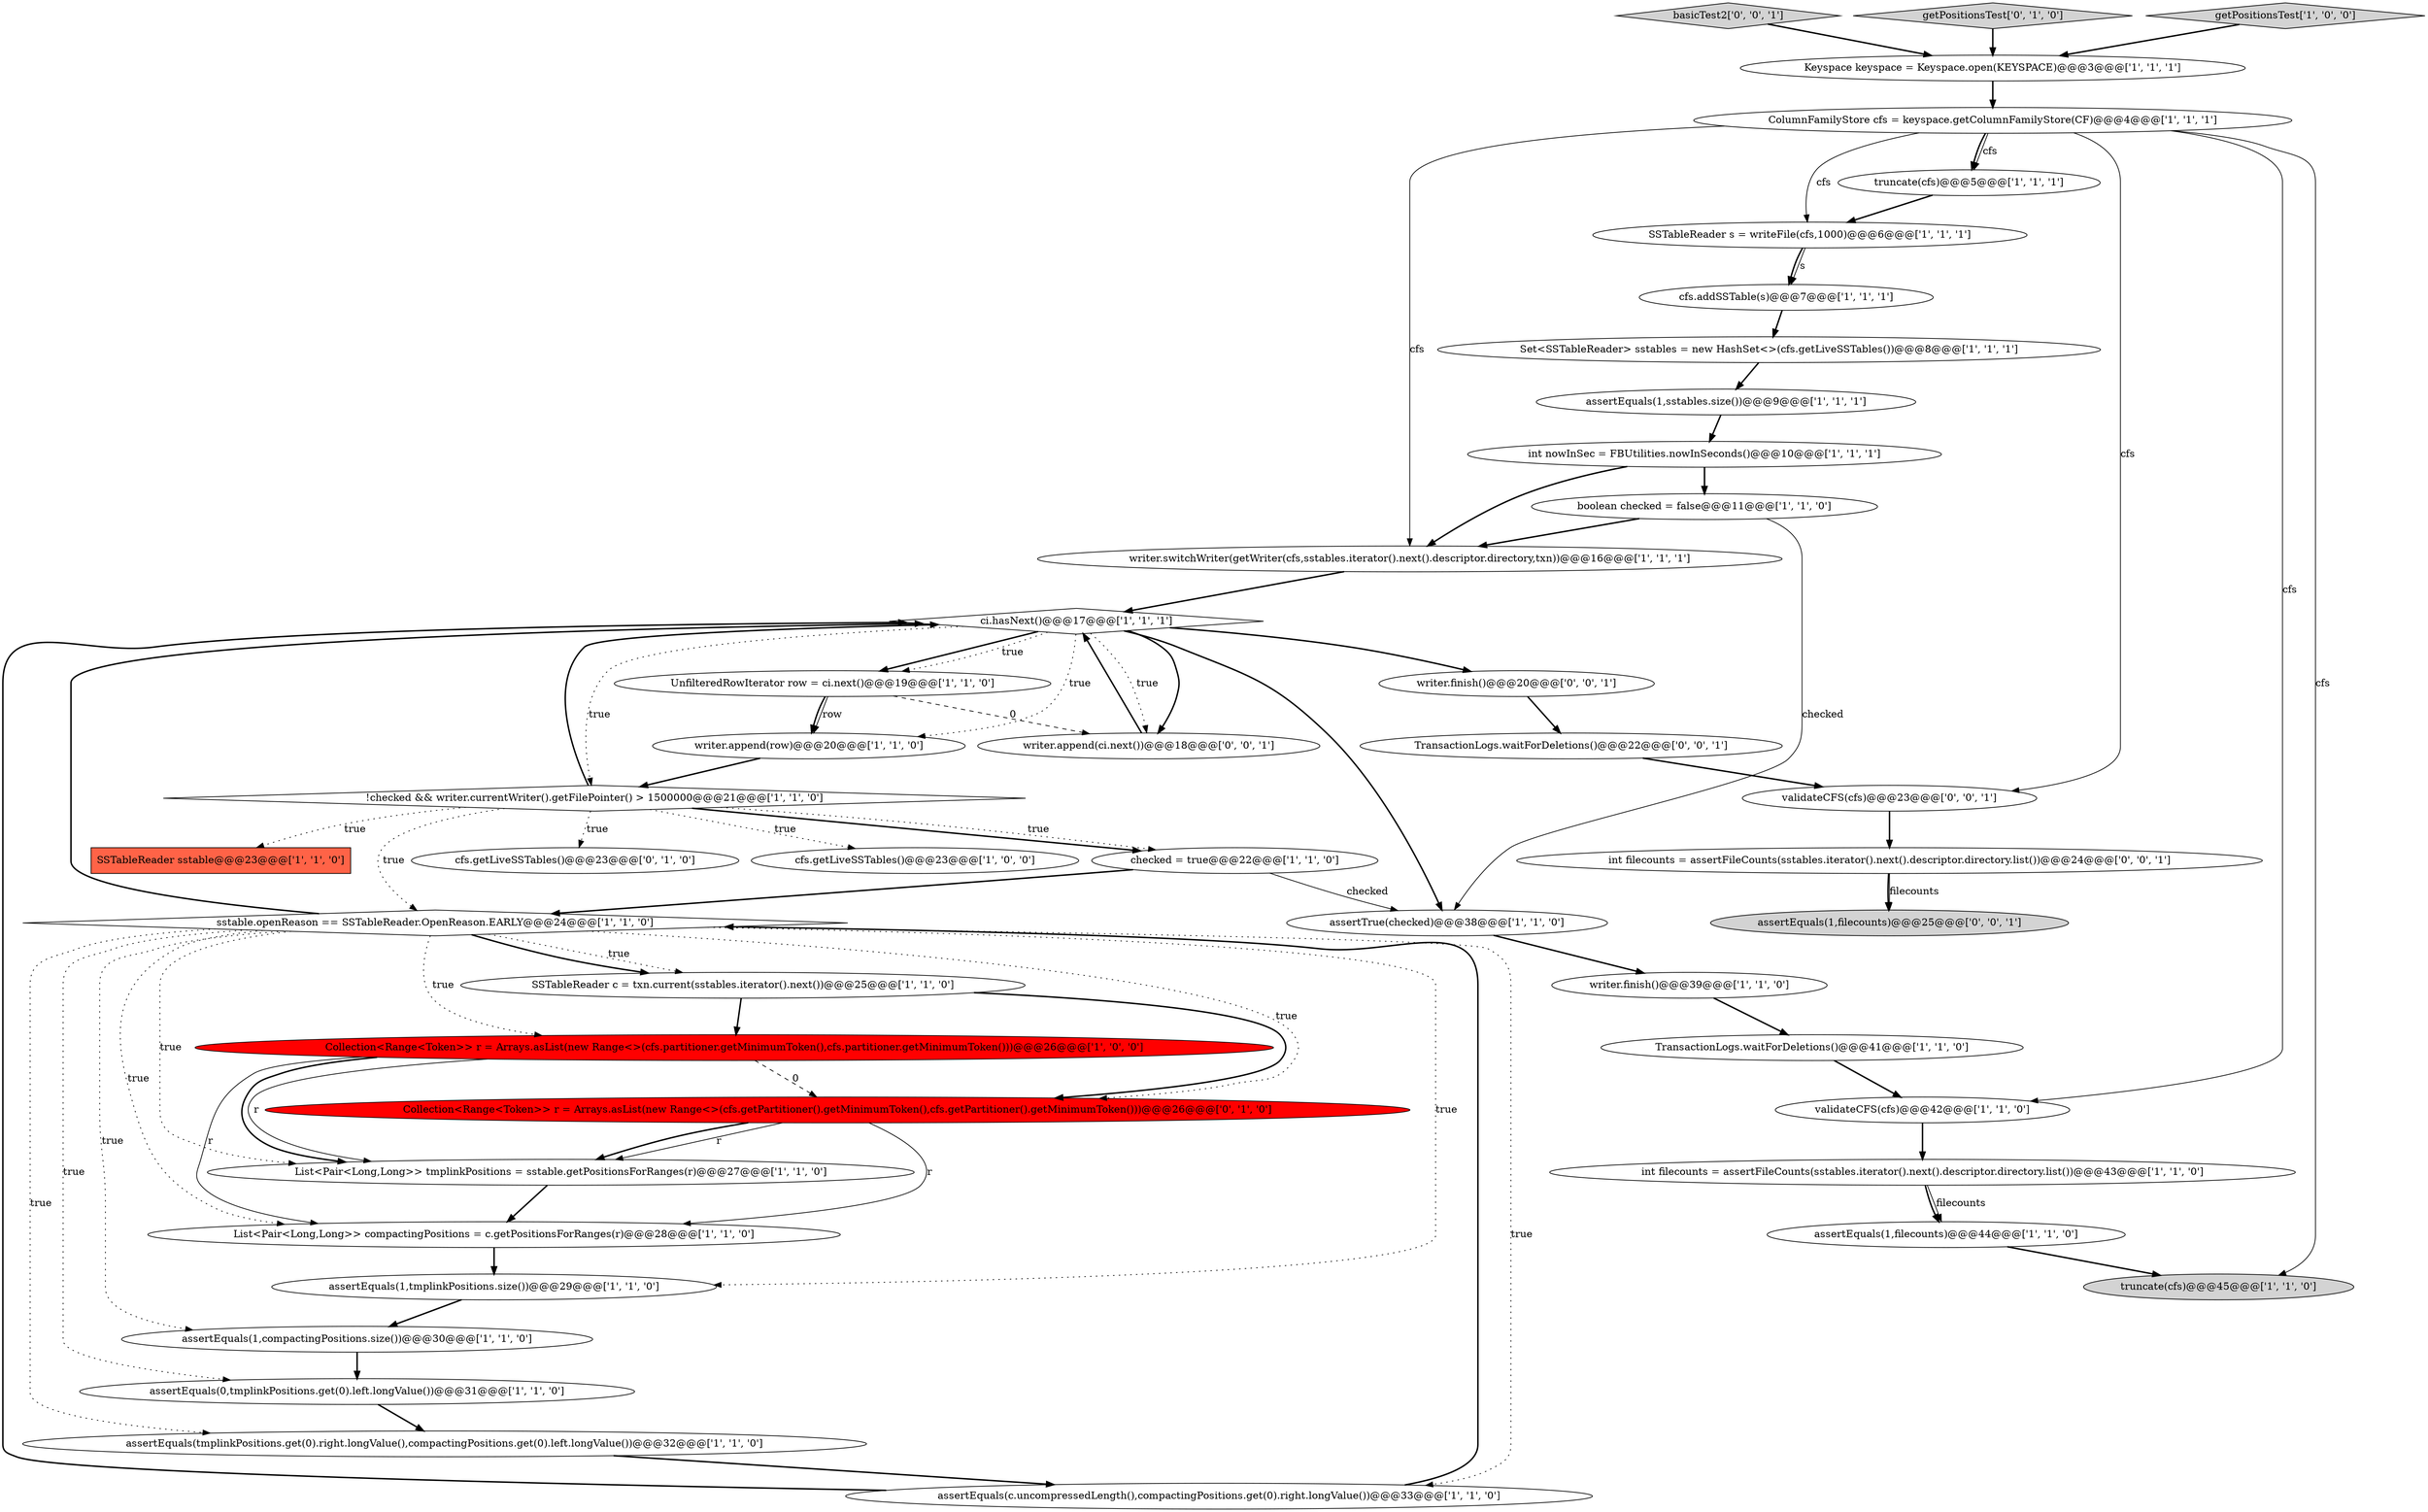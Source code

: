 digraph {
27 [style = filled, label = "truncate(cfs)@@@45@@@['1', '1', '0']", fillcolor = lightgray, shape = ellipse image = "AAA0AAABBB1BBB"];
32 [style = filled, label = "SSTableReader s = writeFile(cfs,1000)@@@6@@@['1', '1', '1']", fillcolor = white, shape = ellipse image = "AAA0AAABBB1BBB"];
34 [style = filled, label = "TransactionLogs.waitForDeletions()@@@41@@@['1', '1', '0']", fillcolor = white, shape = ellipse image = "AAA0AAABBB1BBB"];
38 [style = filled, label = "assertEquals(1,filecounts)@@@25@@@['0', '0', '1']", fillcolor = lightgray, shape = ellipse image = "AAA0AAABBB3BBB"];
40 [style = filled, label = "basicTest2['0', '0', '1']", fillcolor = lightgray, shape = diamond image = "AAA0AAABBB3BBB"];
31 [style = filled, label = "writer.switchWriter(getWriter(cfs,sstables.iterator().next().descriptor.directory,txn))@@@16@@@['1', '1', '1']", fillcolor = white, shape = ellipse image = "AAA0AAABBB1BBB"];
26 [style = filled, label = "sstable.openReason == SSTableReader.OpenReason.EARLY@@@24@@@['1', '1', '0']", fillcolor = white, shape = diamond image = "AAA0AAABBB1BBB"];
22 [style = filled, label = "assertEquals(1,compactingPositions.size())@@@30@@@['1', '1', '0']", fillcolor = white, shape = ellipse image = "AAA0AAABBB1BBB"];
13 [style = filled, label = "ci.hasNext()@@@17@@@['1', '1', '1']", fillcolor = white, shape = diamond image = "AAA0AAABBB1BBB"];
16 [style = filled, label = "writer.finish()@@@39@@@['1', '1', '0']", fillcolor = white, shape = ellipse image = "AAA0AAABBB1BBB"];
15 [style = filled, label = "Collection<Range<Token>> r = Arrays.asList(new Range<>(cfs.partitioner.getMinimumToken(),cfs.partitioner.getMinimumToken()))@@@26@@@['1', '0', '0']", fillcolor = red, shape = ellipse image = "AAA1AAABBB1BBB"];
18 [style = filled, label = "SSTableReader c = txn.current(sstables.iterator().next())@@@25@@@['1', '1', '0']", fillcolor = white, shape = ellipse image = "AAA0AAABBB1BBB"];
6 [style = filled, label = "List<Pair<Long,Long>> compactingPositions = c.getPositionsForRanges(r)@@@28@@@['1', '1', '0']", fillcolor = white, shape = ellipse image = "AAA0AAABBB1BBB"];
30 [style = filled, label = "validateCFS(cfs)@@@42@@@['1', '1', '0']", fillcolor = white, shape = ellipse image = "AAA0AAABBB1BBB"];
36 [style = filled, label = "Collection<Range<Token>> r = Arrays.asList(new Range<>(cfs.getPartitioner().getMinimumToken(),cfs.getPartitioner().getMinimumToken()))@@@26@@@['0', '1', '0']", fillcolor = red, shape = ellipse image = "AAA1AAABBB2BBB"];
35 [style = filled, label = "cfs.getLiveSSTables()@@@23@@@['0', '1', '0']", fillcolor = white, shape = ellipse image = "AAA0AAABBB2BBB"];
44 [style = filled, label = "TransactionLogs.waitForDeletions()@@@22@@@['0', '0', '1']", fillcolor = white, shape = ellipse image = "AAA0AAABBB3BBB"];
1 [style = filled, label = "!checked && writer.currentWriter().getFilePointer() > 1500000@@@21@@@['1', '1', '0']", fillcolor = white, shape = diamond image = "AAA0AAABBB1BBB"];
9 [style = filled, label = "Keyspace keyspace = Keyspace.open(KEYSPACE)@@@3@@@['1', '1', '1']", fillcolor = white, shape = ellipse image = "AAA0AAABBB1BBB"];
12 [style = filled, label = "UnfilteredRowIterator row = ci.next()@@@19@@@['1', '1', '0']", fillcolor = white, shape = ellipse image = "AAA0AAABBB1BBB"];
0 [style = filled, label = "truncate(cfs)@@@5@@@['1', '1', '1']", fillcolor = white, shape = ellipse image = "AAA0AAABBB1BBB"];
5 [style = filled, label = "checked = true@@@22@@@['1', '1', '0']", fillcolor = white, shape = ellipse image = "AAA0AAABBB1BBB"];
37 [style = filled, label = "getPositionsTest['0', '1', '0']", fillcolor = lightgray, shape = diamond image = "AAA0AAABBB2BBB"];
43 [style = filled, label = "validateCFS(cfs)@@@23@@@['0', '0', '1']", fillcolor = white, shape = ellipse image = "AAA0AAABBB3BBB"];
11 [style = filled, label = "Set<SSTableReader> sstables = new HashSet<>(cfs.getLiveSSTables())@@@8@@@['1', '1', '1']", fillcolor = white, shape = ellipse image = "AAA0AAABBB1BBB"];
14 [style = filled, label = "assertEquals(1,sstables.size())@@@9@@@['1', '1', '1']", fillcolor = white, shape = ellipse image = "AAA0AAABBB1BBB"];
24 [style = filled, label = "cfs.getLiveSSTables()@@@23@@@['1', '0', '0']", fillcolor = white, shape = ellipse image = "AAA0AAABBB1BBB"];
39 [style = filled, label = "writer.finish()@@@20@@@['0', '0', '1']", fillcolor = white, shape = ellipse image = "AAA0AAABBB3BBB"];
41 [style = filled, label = "int filecounts = assertFileCounts(sstables.iterator().next().descriptor.directory.list())@@@24@@@['0', '0', '1']", fillcolor = white, shape = ellipse image = "AAA0AAABBB3BBB"];
2 [style = filled, label = "int filecounts = assertFileCounts(sstables.iterator().next().descriptor.directory.list())@@@43@@@['1', '1', '0']", fillcolor = white, shape = ellipse image = "AAA0AAABBB1BBB"];
33 [style = filled, label = "assertEquals(1,tmplinkPositions.size())@@@29@@@['1', '1', '0']", fillcolor = white, shape = ellipse image = "AAA0AAABBB1BBB"];
42 [style = filled, label = "writer.append(ci.next())@@@18@@@['0', '0', '1']", fillcolor = white, shape = ellipse image = "AAA0AAABBB3BBB"];
17 [style = filled, label = "getPositionsTest['1', '0', '0']", fillcolor = lightgray, shape = diamond image = "AAA0AAABBB1BBB"];
4 [style = filled, label = "writer.append(row)@@@20@@@['1', '1', '0']", fillcolor = white, shape = ellipse image = "AAA0AAABBB1BBB"];
8 [style = filled, label = "List<Pair<Long,Long>> tmplinkPositions = sstable.getPositionsForRanges(r)@@@27@@@['1', '1', '0']", fillcolor = white, shape = ellipse image = "AAA0AAABBB1BBB"];
20 [style = filled, label = "ColumnFamilyStore cfs = keyspace.getColumnFamilyStore(CF)@@@4@@@['1', '1', '1']", fillcolor = white, shape = ellipse image = "AAA0AAABBB1BBB"];
10 [style = filled, label = "int nowInSec = FBUtilities.nowInSeconds()@@@10@@@['1', '1', '1']", fillcolor = white, shape = ellipse image = "AAA0AAABBB1BBB"];
21 [style = filled, label = "boolean checked = false@@@11@@@['1', '1', '0']", fillcolor = white, shape = ellipse image = "AAA0AAABBB1BBB"];
28 [style = filled, label = "assertTrue(checked)@@@38@@@['1', '1', '0']", fillcolor = white, shape = ellipse image = "AAA0AAABBB1BBB"];
7 [style = filled, label = "assertEquals(tmplinkPositions.get(0).right.longValue(),compactingPositions.get(0).left.longValue())@@@32@@@['1', '1', '0']", fillcolor = white, shape = ellipse image = "AAA0AAABBB1BBB"];
19 [style = filled, label = "assertEquals(0,tmplinkPositions.get(0).left.longValue())@@@31@@@['1', '1', '0']", fillcolor = white, shape = ellipse image = "AAA0AAABBB1BBB"];
23 [style = filled, label = "assertEquals(1,filecounts)@@@44@@@['1', '1', '0']", fillcolor = white, shape = ellipse image = "AAA0AAABBB1BBB"];
3 [style = filled, label = "assertEquals(c.uncompressedLength(),compactingPositions.get(0).right.longValue())@@@33@@@['1', '1', '0']", fillcolor = white, shape = ellipse image = "AAA0AAABBB1BBB"];
25 [style = filled, label = "cfs.addSSTable(s)@@@7@@@['1', '1', '1']", fillcolor = white, shape = ellipse image = "AAA0AAABBB1BBB"];
29 [style = filled, label = "SSTableReader sstable@@@23@@@['1', '1', '0']", fillcolor = tomato, shape = box image = "AAA0AAABBB1BBB"];
1->5 [style = bold, label=""];
32->25 [style = solid, label="s"];
11->14 [style = bold, label=""];
17->9 [style = bold, label=""];
20->0 [style = bold, label=""];
20->30 [style = solid, label="cfs"];
26->19 [style = dotted, label="true"];
8->6 [style = bold, label=""];
26->22 [style = dotted, label="true"];
1->13 [style = bold, label=""];
37->9 [style = bold, label=""];
2->23 [style = bold, label=""];
21->31 [style = bold, label=""];
32->25 [style = bold, label=""];
21->28 [style = solid, label="checked"];
15->8 [style = solid, label="r"];
26->36 [style = dotted, label="true"];
13->4 [style = dotted, label="true"];
1->35 [style = dotted, label="true"];
10->31 [style = bold, label=""];
36->8 [style = solid, label="r"];
18->15 [style = bold, label=""];
14->10 [style = bold, label=""];
16->34 [style = bold, label=""];
41->38 [style = solid, label="filecounts"];
20->32 [style = solid, label="cfs"];
10->21 [style = bold, label=""];
15->36 [style = dashed, label="0"];
26->3 [style = dotted, label="true"];
26->13 [style = bold, label=""];
1->26 [style = dotted, label="true"];
13->12 [style = bold, label=""];
26->18 [style = dotted, label="true"];
41->38 [style = bold, label=""];
26->6 [style = dotted, label="true"];
20->0 [style = solid, label="cfs"];
26->7 [style = dotted, label="true"];
26->8 [style = dotted, label="true"];
26->33 [style = dotted, label="true"];
13->42 [style = bold, label=""];
22->19 [style = bold, label=""];
2->23 [style = solid, label="filecounts"];
31->13 [style = bold, label=""];
5->26 [style = bold, label=""];
3->26 [style = bold, label=""];
9->20 [style = bold, label=""];
13->39 [style = bold, label=""];
40->9 [style = bold, label=""];
12->42 [style = dashed, label="0"];
6->33 [style = bold, label=""];
26->15 [style = dotted, label="true"];
36->8 [style = bold, label=""];
43->41 [style = bold, label=""];
4->1 [style = bold, label=""];
0->32 [style = bold, label=""];
15->6 [style = solid, label="r"];
20->31 [style = solid, label="cfs"];
15->8 [style = bold, label=""];
33->22 [style = bold, label=""];
36->6 [style = solid, label="r"];
42->13 [style = bold, label=""];
39->44 [style = bold, label=""];
23->27 [style = bold, label=""];
20->43 [style = solid, label="cfs"];
13->12 [style = dotted, label="true"];
1->24 [style = dotted, label="true"];
13->42 [style = dotted, label="true"];
18->36 [style = bold, label=""];
5->28 [style = solid, label="checked"];
28->16 [style = bold, label=""];
34->30 [style = bold, label=""];
7->3 [style = bold, label=""];
44->43 [style = bold, label=""];
1->29 [style = dotted, label="true"];
20->27 [style = solid, label="cfs"];
13->1 [style = dotted, label="true"];
12->4 [style = bold, label=""];
25->11 [style = bold, label=""];
3->13 [style = bold, label=""];
12->4 [style = solid, label="row"];
30->2 [style = bold, label=""];
19->7 [style = bold, label=""];
1->5 [style = dotted, label="true"];
13->28 [style = bold, label=""];
26->18 [style = bold, label=""];
}
